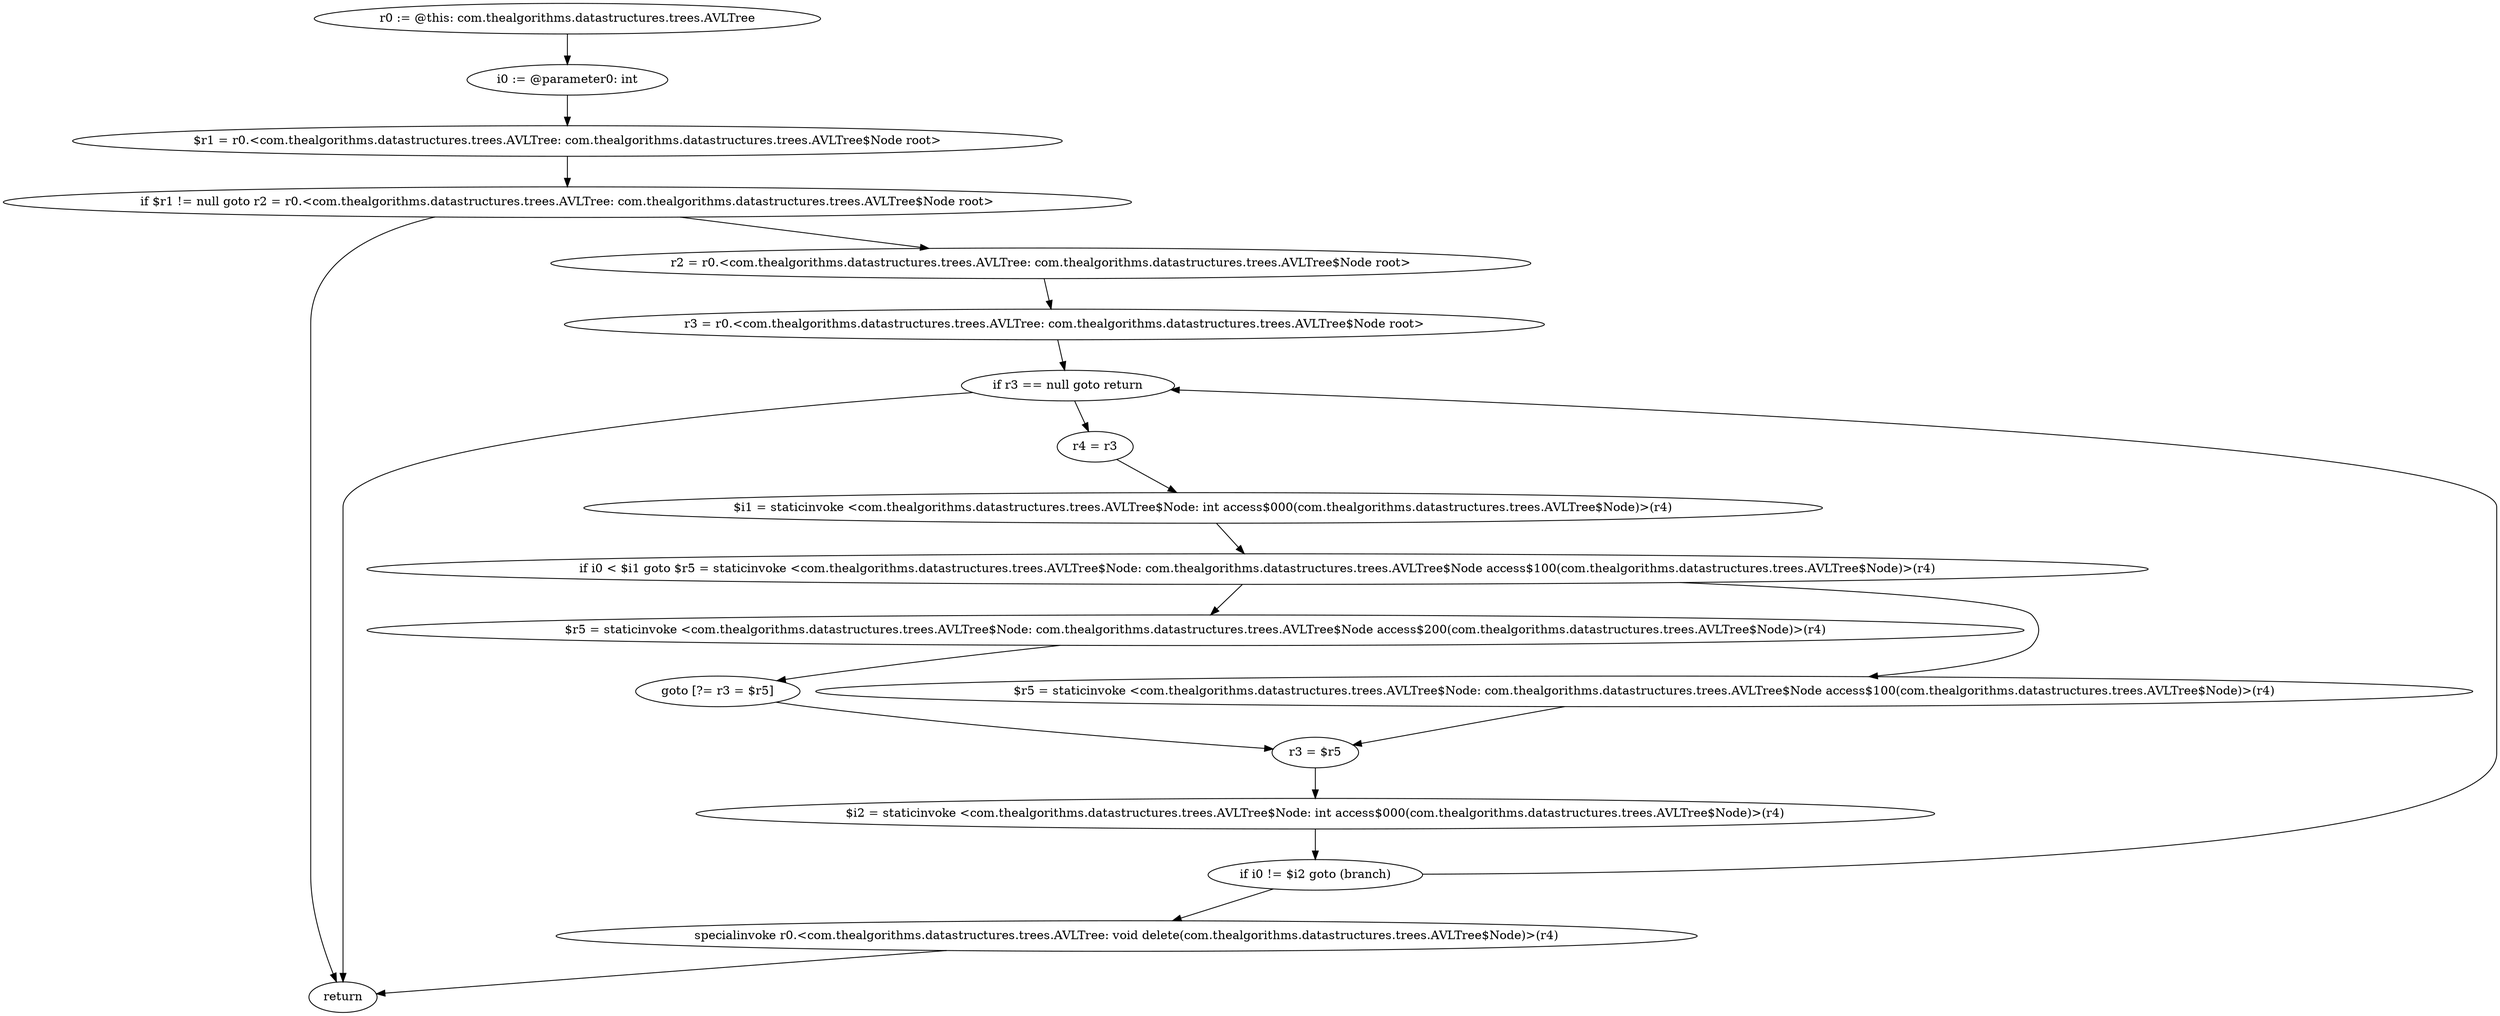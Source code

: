 digraph "unitGraph" {
    "r0 := @this: com.thealgorithms.datastructures.trees.AVLTree"
    "i0 := @parameter0: int"
    "$r1 = r0.<com.thealgorithms.datastructures.trees.AVLTree: com.thealgorithms.datastructures.trees.AVLTree$Node root>"
    "if $r1 != null goto r2 = r0.<com.thealgorithms.datastructures.trees.AVLTree: com.thealgorithms.datastructures.trees.AVLTree$Node root>"
    "return"
    "r2 = r0.<com.thealgorithms.datastructures.trees.AVLTree: com.thealgorithms.datastructures.trees.AVLTree$Node root>"
    "r3 = r0.<com.thealgorithms.datastructures.trees.AVLTree: com.thealgorithms.datastructures.trees.AVLTree$Node root>"
    "if r3 == null goto return"
    "r4 = r3"
    "$i1 = staticinvoke <com.thealgorithms.datastructures.trees.AVLTree$Node: int access$000(com.thealgorithms.datastructures.trees.AVLTree$Node)>(r4)"
    "if i0 < $i1 goto $r5 = staticinvoke <com.thealgorithms.datastructures.trees.AVLTree$Node: com.thealgorithms.datastructures.trees.AVLTree$Node access$100(com.thealgorithms.datastructures.trees.AVLTree$Node)>(r4)"
    "$r5 = staticinvoke <com.thealgorithms.datastructures.trees.AVLTree$Node: com.thealgorithms.datastructures.trees.AVLTree$Node access$200(com.thealgorithms.datastructures.trees.AVLTree$Node)>(r4)"
    "goto [?= r3 = $r5]"
    "$r5 = staticinvoke <com.thealgorithms.datastructures.trees.AVLTree$Node: com.thealgorithms.datastructures.trees.AVLTree$Node access$100(com.thealgorithms.datastructures.trees.AVLTree$Node)>(r4)"
    "r3 = $r5"
    "$i2 = staticinvoke <com.thealgorithms.datastructures.trees.AVLTree$Node: int access$000(com.thealgorithms.datastructures.trees.AVLTree$Node)>(r4)"
    "if i0 != $i2 goto (branch)"
    "specialinvoke r0.<com.thealgorithms.datastructures.trees.AVLTree: void delete(com.thealgorithms.datastructures.trees.AVLTree$Node)>(r4)"
    "r0 := @this: com.thealgorithms.datastructures.trees.AVLTree"->"i0 := @parameter0: int";
    "i0 := @parameter0: int"->"$r1 = r0.<com.thealgorithms.datastructures.trees.AVLTree: com.thealgorithms.datastructures.trees.AVLTree$Node root>";
    "$r1 = r0.<com.thealgorithms.datastructures.trees.AVLTree: com.thealgorithms.datastructures.trees.AVLTree$Node root>"->"if $r1 != null goto r2 = r0.<com.thealgorithms.datastructures.trees.AVLTree: com.thealgorithms.datastructures.trees.AVLTree$Node root>";
    "if $r1 != null goto r2 = r0.<com.thealgorithms.datastructures.trees.AVLTree: com.thealgorithms.datastructures.trees.AVLTree$Node root>"->"return";
    "if $r1 != null goto r2 = r0.<com.thealgorithms.datastructures.trees.AVLTree: com.thealgorithms.datastructures.trees.AVLTree$Node root>"->"r2 = r0.<com.thealgorithms.datastructures.trees.AVLTree: com.thealgorithms.datastructures.trees.AVLTree$Node root>";
    "r2 = r0.<com.thealgorithms.datastructures.trees.AVLTree: com.thealgorithms.datastructures.trees.AVLTree$Node root>"->"r3 = r0.<com.thealgorithms.datastructures.trees.AVLTree: com.thealgorithms.datastructures.trees.AVLTree$Node root>";
    "r3 = r0.<com.thealgorithms.datastructures.trees.AVLTree: com.thealgorithms.datastructures.trees.AVLTree$Node root>"->"if r3 == null goto return";
    "if r3 == null goto return"->"r4 = r3";
    "if r3 == null goto return"->"return";
    "r4 = r3"->"$i1 = staticinvoke <com.thealgorithms.datastructures.trees.AVLTree$Node: int access$000(com.thealgorithms.datastructures.trees.AVLTree$Node)>(r4)";
    "$i1 = staticinvoke <com.thealgorithms.datastructures.trees.AVLTree$Node: int access$000(com.thealgorithms.datastructures.trees.AVLTree$Node)>(r4)"->"if i0 < $i1 goto $r5 = staticinvoke <com.thealgorithms.datastructures.trees.AVLTree$Node: com.thealgorithms.datastructures.trees.AVLTree$Node access$100(com.thealgorithms.datastructures.trees.AVLTree$Node)>(r4)";
    "if i0 < $i1 goto $r5 = staticinvoke <com.thealgorithms.datastructures.trees.AVLTree$Node: com.thealgorithms.datastructures.trees.AVLTree$Node access$100(com.thealgorithms.datastructures.trees.AVLTree$Node)>(r4)"->"$r5 = staticinvoke <com.thealgorithms.datastructures.trees.AVLTree$Node: com.thealgorithms.datastructures.trees.AVLTree$Node access$200(com.thealgorithms.datastructures.trees.AVLTree$Node)>(r4)";
    "if i0 < $i1 goto $r5 = staticinvoke <com.thealgorithms.datastructures.trees.AVLTree$Node: com.thealgorithms.datastructures.trees.AVLTree$Node access$100(com.thealgorithms.datastructures.trees.AVLTree$Node)>(r4)"->"$r5 = staticinvoke <com.thealgorithms.datastructures.trees.AVLTree$Node: com.thealgorithms.datastructures.trees.AVLTree$Node access$100(com.thealgorithms.datastructures.trees.AVLTree$Node)>(r4)";
    "$r5 = staticinvoke <com.thealgorithms.datastructures.trees.AVLTree$Node: com.thealgorithms.datastructures.trees.AVLTree$Node access$200(com.thealgorithms.datastructures.trees.AVLTree$Node)>(r4)"->"goto [?= r3 = $r5]";
    "goto [?= r3 = $r5]"->"r3 = $r5";
    "$r5 = staticinvoke <com.thealgorithms.datastructures.trees.AVLTree$Node: com.thealgorithms.datastructures.trees.AVLTree$Node access$100(com.thealgorithms.datastructures.trees.AVLTree$Node)>(r4)"->"r3 = $r5";
    "r3 = $r5"->"$i2 = staticinvoke <com.thealgorithms.datastructures.trees.AVLTree$Node: int access$000(com.thealgorithms.datastructures.trees.AVLTree$Node)>(r4)";
    "$i2 = staticinvoke <com.thealgorithms.datastructures.trees.AVLTree$Node: int access$000(com.thealgorithms.datastructures.trees.AVLTree$Node)>(r4)"->"if i0 != $i2 goto (branch)";
    "if i0 != $i2 goto (branch)"->"specialinvoke r0.<com.thealgorithms.datastructures.trees.AVLTree: void delete(com.thealgorithms.datastructures.trees.AVLTree$Node)>(r4)";
    "if i0 != $i2 goto (branch)"->"if r3 == null goto return";
    "specialinvoke r0.<com.thealgorithms.datastructures.trees.AVLTree: void delete(com.thealgorithms.datastructures.trees.AVLTree$Node)>(r4)"->"return";
}
